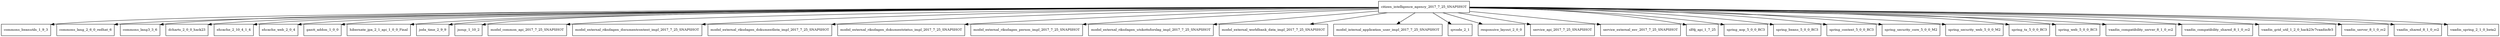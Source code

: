 digraph citizen_intelligence_agency_2017_7_25_SNAPSHOT_dependencies {
  node [shape = box, fontsize=10.0];
  citizen_intelligence_agency_2017_7_25_SNAPSHOT -> commons_beanutils_1_9_3;
  citizen_intelligence_agency_2017_7_25_SNAPSHOT -> commons_lang_2_6_0_redhat_6;
  citizen_intelligence_agency_2017_7_25_SNAPSHOT -> commons_lang3_3_6;
  citizen_intelligence_agency_2017_7_25_SNAPSHOT -> dcharts_2_0_0_hack23;
  citizen_intelligence_agency_2017_7_25_SNAPSHOT -> ehcache_2_10_4_1_4;
  citizen_intelligence_agency_2017_7_25_SNAPSHOT -> ehcache_web_2_0_4;
  citizen_intelligence_agency_2017_7_25_SNAPSHOT -> gantt_addon_1_0_0;
  citizen_intelligence_agency_2017_7_25_SNAPSHOT -> hibernate_jpa_2_1_api_1_0_0_Final;
  citizen_intelligence_agency_2017_7_25_SNAPSHOT -> joda_time_2_9_9;
  citizen_intelligence_agency_2017_7_25_SNAPSHOT -> jsoup_1_10_2;
  citizen_intelligence_agency_2017_7_25_SNAPSHOT -> model_common_api_2017_7_25_SNAPSHOT;
  citizen_intelligence_agency_2017_7_25_SNAPSHOT -> model_external_riksdagen_documentcontent_impl_2017_7_25_SNAPSHOT;
  citizen_intelligence_agency_2017_7_25_SNAPSHOT -> model_external_riksdagen_dokumentlista_impl_2017_7_25_SNAPSHOT;
  citizen_intelligence_agency_2017_7_25_SNAPSHOT -> model_external_riksdagen_dokumentstatus_impl_2017_7_25_SNAPSHOT;
  citizen_intelligence_agency_2017_7_25_SNAPSHOT -> model_external_riksdagen_person_impl_2017_7_25_SNAPSHOT;
  citizen_intelligence_agency_2017_7_25_SNAPSHOT -> model_external_riksdagen_utskottsforslag_impl_2017_7_25_SNAPSHOT;
  citizen_intelligence_agency_2017_7_25_SNAPSHOT -> model_external_worldbank_data_impl_2017_7_25_SNAPSHOT;
  citizen_intelligence_agency_2017_7_25_SNAPSHOT -> model_internal_application_user_impl_2017_7_25_SNAPSHOT;
  citizen_intelligence_agency_2017_7_25_SNAPSHOT -> qrcode_2_1;
  citizen_intelligence_agency_2017_7_25_SNAPSHOT -> responsive_layout_2_0_0;
  citizen_intelligence_agency_2017_7_25_SNAPSHOT -> service_api_2017_7_25_SNAPSHOT;
  citizen_intelligence_agency_2017_7_25_SNAPSHOT -> service_external_esv_2017_7_25_SNAPSHOT;
  citizen_intelligence_agency_2017_7_25_SNAPSHOT -> slf4j_api_1_7_25;
  citizen_intelligence_agency_2017_7_25_SNAPSHOT -> spring_aop_5_0_0_RC3;
  citizen_intelligence_agency_2017_7_25_SNAPSHOT -> spring_beans_5_0_0_RC3;
  citizen_intelligence_agency_2017_7_25_SNAPSHOT -> spring_context_5_0_0_RC3;
  citizen_intelligence_agency_2017_7_25_SNAPSHOT -> spring_security_core_5_0_0_M2;
  citizen_intelligence_agency_2017_7_25_SNAPSHOT -> spring_security_web_5_0_0_M2;
  citizen_intelligence_agency_2017_7_25_SNAPSHOT -> spring_tx_5_0_0_RC3;
  citizen_intelligence_agency_2017_7_25_SNAPSHOT -> spring_web_5_0_0_RC3;
  citizen_intelligence_agency_2017_7_25_SNAPSHOT -> vaadin_compatibility_server_8_1_0_rc2;
  citizen_intelligence_agency_2017_7_25_SNAPSHOT -> vaadin_compatibility_shared_8_1_0_rc2;
  citizen_intelligence_agency_2017_7_25_SNAPSHOT -> vaadin_grid_util_1_2_0_hack23v7vaadin8r3;
  citizen_intelligence_agency_2017_7_25_SNAPSHOT -> vaadin_server_8_1_0_rc2;
  citizen_intelligence_agency_2017_7_25_SNAPSHOT -> vaadin_shared_8_1_0_rc2;
  citizen_intelligence_agency_2017_7_25_SNAPSHOT -> vaadin_spring_2_1_0_beta2;
}
